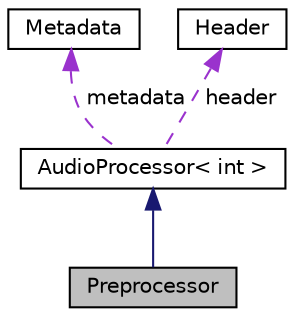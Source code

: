digraph "Preprocessor"
{
  edge [fontname="Helvetica",fontsize="10",labelfontname="Helvetica",labelfontsize="10"];
  node [fontname="Helvetica",fontsize="10",shape=record];
  Node2 [label="Preprocessor",height=0.2,width=0.4,color="black", fillcolor="grey75", style="filled", fontcolor="black"];
  Node3 -> Node2 [dir="back",color="midnightblue",fontsize="10",style="solid",fontname="Helvetica"];
  Node3 [label="AudioProcessor\< int \>",height=0.2,width=0.4,color="black", fillcolor="white", style="filled",URL="$d5/db2/classAudioProcessor.html"];
  Node4 -> Node3 [dir="back",color="darkorchid3",fontsize="10",style="dashed",label=" metadata" ,fontname="Helvetica"];
  Node4 [label="Metadata",height=0.2,width=0.4,color="black", fillcolor="white", style="filled",URL="$d9/d68/structMetadata.html"];
  Node5 -> Node3 [dir="back",color="darkorchid3",fontsize="10",style="dashed",label=" header" ,fontname="Helvetica"];
  Node5 [label="Header",height=0.2,width=0.4,color="black", fillcolor="white", style="filled",URL="$dc/d47/structHeader.html"];
}

